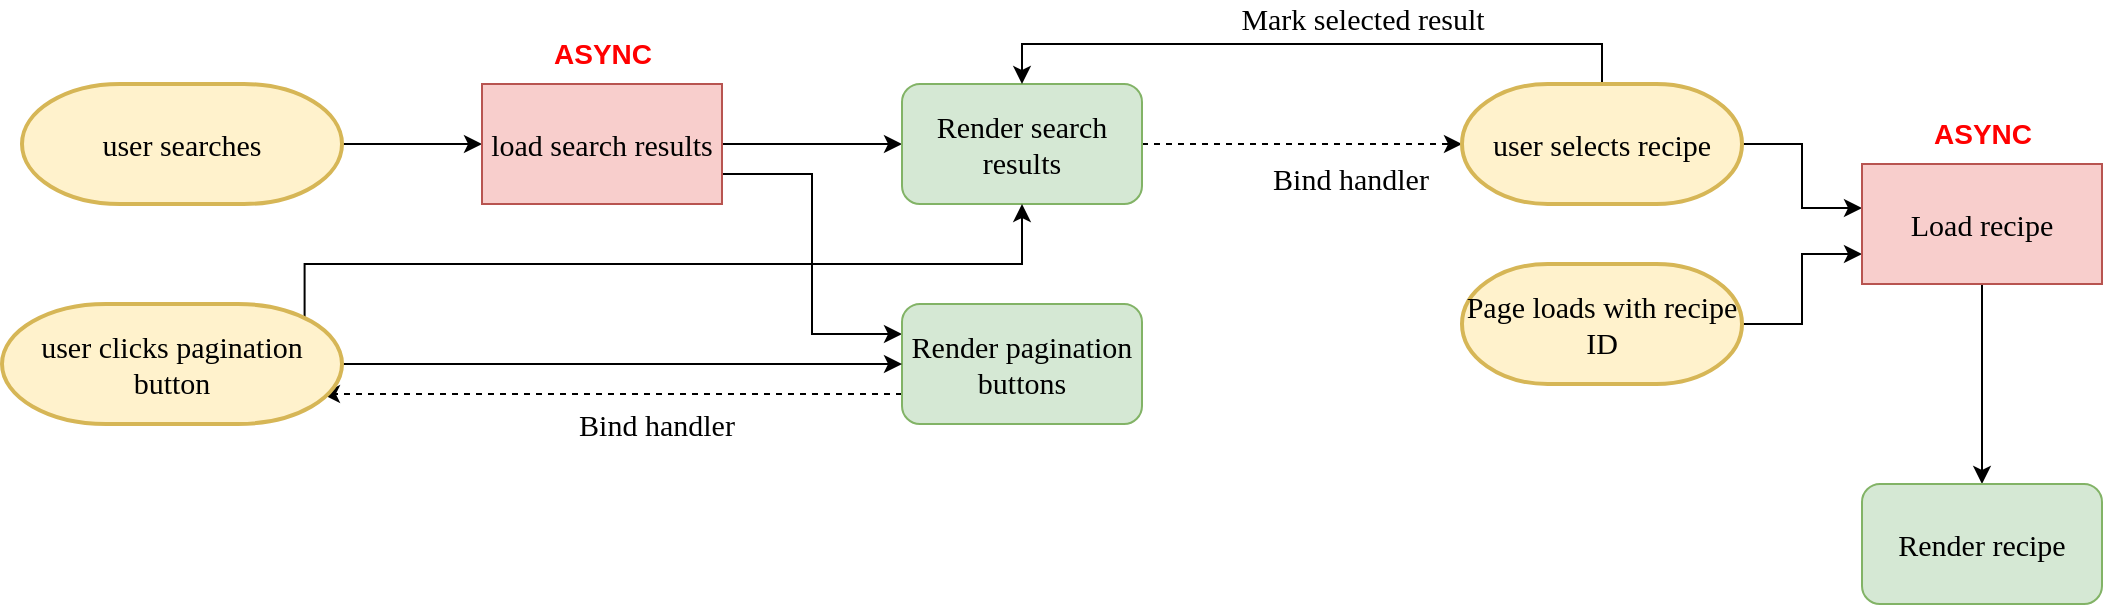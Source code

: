 <mxfile version="20.5.3" type="github">
  <diagram id="C5RBs43oDa-KdzZeNtuy" name="Page-1">
    <mxGraphModel dx="1422" dy="762" grid="1" gridSize="10" guides="1" tooltips="1" connect="1" arrows="1" fold="1" page="1" pageScale="1" pageWidth="580" pageHeight="350" math="0" shadow="0">
      <root>
        <mxCell id="WIyWlLk6GJQsqaUBKTNV-0" />
        <mxCell id="WIyWlLk6GJQsqaUBKTNV-1" parent="WIyWlLk6GJQsqaUBKTNV-0" />
        <mxCell id="Ya4NMBJXrE17Hje8Jy_5-3" style="edgeStyle=orthogonalEdgeStyle;rounded=0;orthogonalLoop=1;jettySize=auto;html=1;exitX=1;exitY=0.5;exitDx=0;exitDy=0;exitPerimeter=0;entryX=0;entryY=0.5;entryDx=0;entryDy=0;fontFamily=Lucida Console;fontSize=15;" parent="WIyWlLk6GJQsqaUBKTNV-1" source="Ya4NMBJXrE17Hje8Jy_5-1" target="Ya4NMBJXrE17Hje8Jy_5-2" edge="1">
          <mxGeometry relative="1" as="geometry" />
        </mxCell>
        <mxCell id="Ya4NMBJXrE17Hje8Jy_5-1" value="&lt;font face=&quot;Lucida Console&quot; style=&quot;font-size: 15px;&quot;&gt;user searches&lt;/font&gt;" style="strokeWidth=2;html=1;shape=mxgraph.flowchart.terminator;whiteSpace=wrap;fillColor=#fff2cc;strokeColor=#d6b656;" parent="WIyWlLk6GJQsqaUBKTNV-1" vertex="1">
          <mxGeometry x="60" y="60" width="160" height="60" as="geometry" />
        </mxCell>
        <mxCell id="Ya4NMBJXrE17Hje8Jy_5-5" style="edgeStyle=orthogonalEdgeStyle;rounded=0;orthogonalLoop=1;jettySize=auto;html=1;exitX=1;exitY=0.5;exitDx=0;exitDy=0;entryX=0;entryY=0.5;entryDx=0;entryDy=0;fontFamily=Lucida Console;fontSize=15;" parent="WIyWlLk6GJQsqaUBKTNV-1" source="Ya4NMBJXrE17Hje8Jy_5-2" target="Ya4NMBJXrE17Hje8Jy_5-4" edge="1">
          <mxGeometry relative="1" as="geometry" />
        </mxCell>
        <mxCell id="Ya4NMBJXrE17Hje8Jy_5-9" style="edgeStyle=orthogonalEdgeStyle;rounded=0;orthogonalLoop=1;jettySize=auto;html=1;exitX=1;exitY=0.75;exitDx=0;exitDy=0;entryX=0;entryY=0.25;entryDx=0;entryDy=0;fontFamily=Lucida Console;fontSize=15;" parent="WIyWlLk6GJQsqaUBKTNV-1" source="Ya4NMBJXrE17Hje8Jy_5-2" target="Ya4NMBJXrE17Hje8Jy_5-6" edge="1">
          <mxGeometry relative="1" as="geometry" />
        </mxCell>
        <mxCell id="Ya4NMBJXrE17Hje8Jy_5-2" value="load search results" style="rounded=0;whiteSpace=wrap;html=1;fontFamily=Lucida Console;fontSize=15;fillColor=#f8cecc;strokeColor=#b85450;" parent="WIyWlLk6GJQsqaUBKTNV-1" vertex="1">
          <mxGeometry x="290" y="60" width="120" height="60" as="geometry" />
        </mxCell>
        <mxCell id="Ya4NMBJXrE17Hje8Jy_5-16" style="edgeStyle=orthogonalEdgeStyle;rounded=0;orthogonalLoop=1;jettySize=auto;html=1;exitX=1;exitY=0.5;exitDx=0;exitDy=0;entryX=0;entryY=0.5;entryDx=0;entryDy=0;entryPerimeter=0;dashed=1;fontFamily=Lucida Console;fontSize=15;" parent="WIyWlLk6GJQsqaUBKTNV-1" source="Ya4NMBJXrE17Hje8Jy_5-4" target="Ya4NMBJXrE17Hje8Jy_5-15" edge="1">
          <mxGeometry relative="1" as="geometry" />
        </mxCell>
        <mxCell id="Ya4NMBJXrE17Hje8Jy_5-17" value="Bind handler" style="edgeLabel;html=1;align=center;verticalAlign=top;resizable=0;points=[];fontSize=15;fontFamily=Lucida Console;spacing=2;labelPosition=center;verticalLabelPosition=middle;" parent="Ya4NMBJXrE17Hje8Jy_5-16" vertex="1" connectable="0">
          <mxGeometry x="0.3" y="-2" relative="1" as="geometry">
            <mxPoint as="offset" />
          </mxGeometry>
        </mxCell>
        <mxCell id="Ya4NMBJXrE17Hje8Jy_5-4" value="Render search results" style="rounded=1;whiteSpace=wrap;html=1;fontFamily=Lucida Console;fontSize=15;fillColor=#d5e8d4;strokeColor=#82b366;" parent="WIyWlLk6GJQsqaUBKTNV-1" vertex="1">
          <mxGeometry x="500" y="60" width="120" height="60" as="geometry" />
        </mxCell>
        <mxCell id="Ya4NMBJXrE17Hje8Jy_5-13" style="edgeStyle=orthogonalEdgeStyle;rounded=0;orthogonalLoop=1;jettySize=auto;html=1;exitX=0;exitY=0.75;exitDx=0;exitDy=0;entryX=0.941;entryY=0.75;entryDx=0;entryDy=0;entryPerimeter=0;fontFamily=Lucida Console;fontSize=15;dashed=1;" parent="WIyWlLk6GJQsqaUBKTNV-1" source="Ya4NMBJXrE17Hje8Jy_5-6" target="Ya4NMBJXrE17Hje8Jy_5-10" edge="1">
          <mxGeometry relative="1" as="geometry" />
        </mxCell>
        <mxCell id="Ya4NMBJXrE17Hje8Jy_5-14" value="Bind handler" style="edgeLabel;html=1;align=center;verticalAlign=top;resizable=0;points=[];fontSize=15;fontFamily=Lucida Console;" parent="Ya4NMBJXrE17Hje8Jy_5-13" vertex="1" connectable="0">
          <mxGeometry x="-0.152" relative="1" as="geometry">
            <mxPoint as="offset" />
          </mxGeometry>
        </mxCell>
        <mxCell id="Ya4NMBJXrE17Hje8Jy_5-6" value="Render pagination buttons" style="rounded=1;whiteSpace=wrap;html=1;fontFamily=Lucida Console;fontSize=15;fillColor=#d5e8d4;strokeColor=#82b366;" parent="WIyWlLk6GJQsqaUBKTNV-1" vertex="1">
          <mxGeometry x="500" y="170" width="120" height="60" as="geometry" />
        </mxCell>
        <mxCell id="Ya4NMBJXrE17Hje8Jy_5-11" style="edgeStyle=orthogonalEdgeStyle;rounded=0;orthogonalLoop=1;jettySize=auto;html=1;entryX=0;entryY=0.5;entryDx=0;entryDy=0;fontFamily=Lucida Console;fontSize=15;" parent="WIyWlLk6GJQsqaUBKTNV-1" source="Ya4NMBJXrE17Hje8Jy_5-10" target="Ya4NMBJXrE17Hje8Jy_5-6" edge="1">
          <mxGeometry relative="1" as="geometry" />
        </mxCell>
        <mxCell id="Ya4NMBJXrE17Hje8Jy_5-12" style="edgeStyle=orthogonalEdgeStyle;rounded=0;orthogonalLoop=1;jettySize=auto;html=1;exitX=0.89;exitY=0.11;exitDx=0;exitDy=0;exitPerimeter=0;entryX=0.5;entryY=1;entryDx=0;entryDy=0;fontFamily=Lucida Console;fontSize=15;" parent="WIyWlLk6GJQsqaUBKTNV-1" source="Ya4NMBJXrE17Hje8Jy_5-10" target="Ya4NMBJXrE17Hje8Jy_5-4" edge="1">
          <mxGeometry relative="1" as="geometry">
            <Array as="points">
              <mxPoint x="201" y="150" />
              <mxPoint x="560" y="150" />
            </Array>
          </mxGeometry>
        </mxCell>
        <mxCell id="Ya4NMBJXrE17Hje8Jy_5-10" value="&lt;font face=&quot;Lucida Console&quot; style=&quot;font-size: 15px;&quot;&gt;user clicks pagination button&lt;/font&gt;" style="strokeWidth=2;html=1;shape=mxgraph.flowchart.terminator;whiteSpace=wrap;fillColor=#fff2cc;strokeColor=#d6b656;" parent="WIyWlLk6GJQsqaUBKTNV-1" vertex="1">
          <mxGeometry x="50" y="170" width="170" height="60" as="geometry" />
        </mxCell>
        <mxCell id="Ya4NMBJXrE17Hje8Jy_5-18" style="edgeStyle=orthogonalEdgeStyle;rounded=0;orthogonalLoop=1;jettySize=auto;html=1;exitX=0.5;exitY=0;exitDx=0;exitDy=0;exitPerimeter=0;entryX=0.5;entryY=0;entryDx=0;entryDy=0;fontFamily=Lucida Console;fontSize=15;" parent="WIyWlLk6GJQsqaUBKTNV-1" source="Ya4NMBJXrE17Hje8Jy_5-15" target="Ya4NMBJXrE17Hje8Jy_5-4" edge="1">
          <mxGeometry relative="1" as="geometry" />
        </mxCell>
        <mxCell id="Ya4NMBJXrE17Hje8Jy_5-19" value="Mark selected result" style="edgeLabel;html=1;align=center;verticalAlign=bottom;resizable=0;points=[];fontSize=15;fontFamily=Lucida Console;" parent="Ya4NMBJXrE17Hje8Jy_5-18" vertex="1" connectable="0">
          <mxGeometry x="-0.151" y="-2" relative="1" as="geometry">
            <mxPoint as="offset" />
          </mxGeometry>
        </mxCell>
        <mxCell id="Ya4NMBJXrE17Hje8Jy_5-23" style="edgeStyle=orthogonalEdgeStyle;rounded=0;orthogonalLoop=1;jettySize=auto;html=1;exitX=1;exitY=0.5;exitDx=0;exitDy=0;exitPerimeter=0;entryX=0;entryY=0.367;entryDx=0;entryDy=0;entryPerimeter=0;strokeColor=#000000;strokeWidth=1;fontFamily=Lucida Console;fontSize=15;" parent="WIyWlLk6GJQsqaUBKTNV-1" source="Ya4NMBJXrE17Hje8Jy_5-15" target="Ya4NMBJXrE17Hje8Jy_5-22" edge="1">
          <mxGeometry relative="1" as="geometry" />
        </mxCell>
        <mxCell id="Ya4NMBJXrE17Hje8Jy_5-15" value="&lt;font face=&quot;Lucida Console&quot; style=&quot;font-size: 15px;&quot;&gt;user selects recipe&lt;/font&gt;" style="strokeWidth=2;html=1;shape=mxgraph.flowchart.terminator;whiteSpace=wrap;fillColor=#fff2cc;strokeColor=#d6b656;" parent="WIyWlLk6GJQsqaUBKTNV-1" vertex="1">
          <mxGeometry x="780" y="60" width="140" height="60" as="geometry" />
        </mxCell>
        <mxCell id="Ya4NMBJXrE17Hje8Jy_5-24" style="edgeStyle=orthogonalEdgeStyle;rounded=0;orthogonalLoop=1;jettySize=auto;html=1;exitX=1;exitY=0.5;exitDx=0;exitDy=0;exitPerimeter=0;entryX=0;entryY=0.75;entryDx=0;entryDy=0;strokeColor=#000000;strokeWidth=1;fontFamily=Lucida Console;fontSize=15;" parent="WIyWlLk6GJQsqaUBKTNV-1" source="Ya4NMBJXrE17Hje8Jy_5-20" target="Ya4NMBJXrE17Hje8Jy_5-22" edge="1">
          <mxGeometry relative="1" as="geometry" />
        </mxCell>
        <mxCell id="Ya4NMBJXrE17Hje8Jy_5-20" value="&lt;font face=&quot;Lucida Console&quot;&gt;&lt;span style=&quot;font-size: 15px;&quot;&gt;Page loads with recipe ID&lt;/span&gt;&lt;/font&gt;" style="strokeWidth=2;html=1;shape=mxgraph.flowchart.terminator;whiteSpace=wrap;fillColor=#fff2cc;strokeColor=#d6b656;" parent="WIyWlLk6GJQsqaUBKTNV-1" vertex="1">
          <mxGeometry x="780" y="150" width="140" height="60" as="geometry" />
        </mxCell>
        <mxCell id="Ya4NMBJXrE17Hje8Jy_5-26" style="edgeStyle=orthogonalEdgeStyle;rounded=0;orthogonalLoop=1;jettySize=auto;html=1;exitX=0.5;exitY=1;exitDx=0;exitDy=0;entryX=0.5;entryY=0;entryDx=0;entryDy=0;strokeColor=#000000;strokeWidth=1;fontFamily=Lucida Console;fontSize=15;" parent="WIyWlLk6GJQsqaUBKTNV-1" source="Ya4NMBJXrE17Hje8Jy_5-22" target="Ya4NMBJXrE17Hje8Jy_5-25" edge="1">
          <mxGeometry relative="1" as="geometry" />
        </mxCell>
        <mxCell id="Ya4NMBJXrE17Hje8Jy_5-22" value="Load recipe" style="rounded=0;whiteSpace=wrap;html=1;fontFamily=Lucida Console;fontSize=15;fillColor=#f8cecc;strokeColor=#b85450;" parent="WIyWlLk6GJQsqaUBKTNV-1" vertex="1">
          <mxGeometry x="980" y="100" width="120" height="60" as="geometry" />
        </mxCell>
        <mxCell id="Ya4NMBJXrE17Hje8Jy_5-25" value="Render recipe" style="rounded=1;whiteSpace=wrap;html=1;fontFamily=Lucida Console;fontSize=15;fillColor=#d5e8d4;strokeColor=#82b366;" parent="WIyWlLk6GJQsqaUBKTNV-1" vertex="1">
          <mxGeometry x="980" y="260" width="120" height="60" as="geometry" />
        </mxCell>
        <mxCell id="Jxxq9K0EHRbf5_C5-FlD-0" value="&lt;font color=&quot;#ff0000&quot; style=&quot;font-size: 14px;&quot;&gt;&lt;b&gt;ASYNC&lt;/b&gt;&lt;/font&gt;" style="text;html=1;align=center;verticalAlign=middle;resizable=0;points=[];autosize=1;strokeColor=none;fillColor=none;" vertex="1" parent="WIyWlLk6GJQsqaUBKTNV-1">
          <mxGeometry x="315" y="30" width="70" height="30" as="geometry" />
        </mxCell>
        <mxCell id="Jxxq9K0EHRbf5_C5-FlD-1" value="&lt;font color=&quot;#ff0000&quot; style=&quot;font-size: 14px;&quot;&gt;&lt;b&gt;ASYNC&lt;/b&gt;&lt;/font&gt;" style="text;html=1;align=center;verticalAlign=middle;resizable=0;points=[];autosize=1;strokeColor=none;fillColor=none;" vertex="1" parent="WIyWlLk6GJQsqaUBKTNV-1">
          <mxGeometry x="1005" y="70" width="70" height="30" as="geometry" />
        </mxCell>
      </root>
    </mxGraphModel>
  </diagram>
</mxfile>
